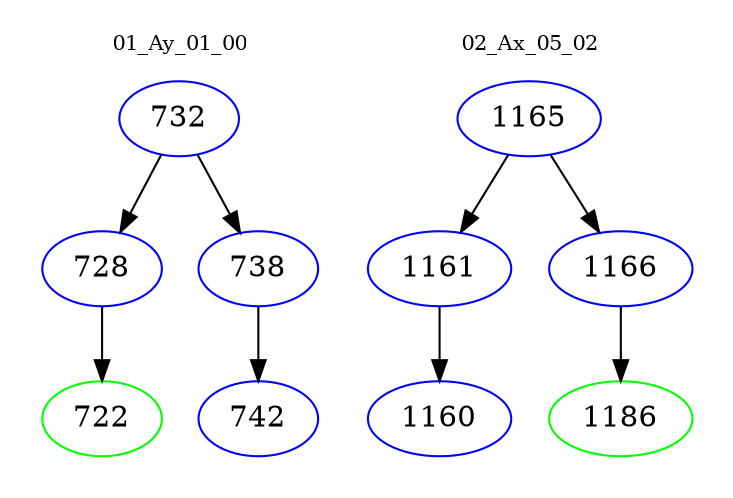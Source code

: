 digraph{
subgraph cluster_0 {
color = white
label = "01_Ay_01_00";
fontsize=10;
T0_732 [label="732", color="blue"]
T0_732 -> T0_728 [color="black"]
T0_728 [label="728", color="blue"]
T0_728 -> T0_722 [color="black"]
T0_722 [label="722", color="green"]
T0_732 -> T0_738 [color="black"]
T0_738 [label="738", color="blue"]
T0_738 -> T0_742 [color="black"]
T0_742 [label="742", color="blue"]
}
subgraph cluster_1 {
color = white
label = "02_Ax_05_02";
fontsize=10;
T1_1165 [label="1165", color="blue"]
T1_1165 -> T1_1161 [color="black"]
T1_1161 [label="1161", color="blue"]
T1_1161 -> T1_1160 [color="black"]
T1_1160 [label="1160", color="blue"]
T1_1165 -> T1_1166 [color="black"]
T1_1166 [label="1166", color="blue"]
T1_1166 -> T1_1186 [color="black"]
T1_1186 [label="1186", color="green"]
}
}
